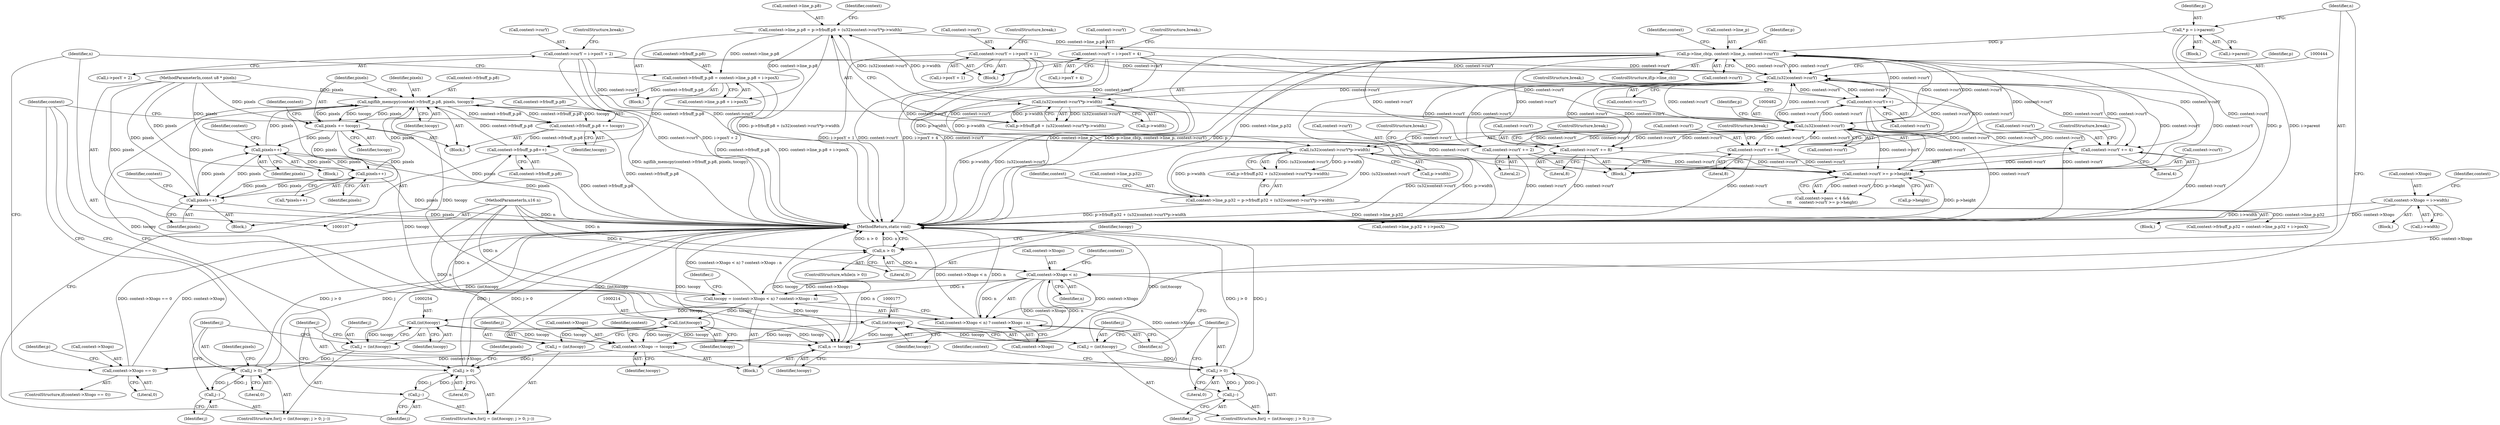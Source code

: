 digraph "0_ngiflib_37d939a6f511d16d4c95678025c235fe62e6417a_0@API" {
"1000152" [label="(Call,ngiflib_memcpy(context->frbuff_p.p8, pixels, tocopy))"];
"1000163" [label="(Call,context->frbuff_p.p8 += tocopy)"];
"1000152" [label="(Call,ngiflib_memcpy(context->frbuff_p.p8, pixels, tocopy))"];
"1000451" [label="(Call,context->frbuff_p.p8 = context->line_p.p8 + i->posX)"];
"1000430" [label="(Call,context->line_p.p8 = p->frbuff.p8 + (u32)context->curY*p->width)"];
"1000442" [label="(Call,(u32)context->curY*p->width)"];
"1000443" [label="(Call,(u32)context->curY)"];
"1000330" [label="(Call,context->curY++)"];
"1000481" [label="(Call,(u32)context->curY)"];
"1000350" [label="(Call,context->curY += 4)"];
"1000309" [label="(Call,p->line_cb(p, context->line_p, context->curY))"];
"1000115" [label="(Call,* p = i->parent)"];
"1000468" [label="(Call,context->line_p.p32 = p->frbuff.p32 + (u32)context->curY*p->width)"];
"1000480" [label="(Call,(u32)context->curY*p->width)"];
"1000391" [label="(Call,context->curY = i->posY + 4)"];
"1000413" [label="(Call,context->curY = i->posY + 1)"];
"1000402" [label="(Call,context->curY = i->posY + 2)"];
"1000336" [label="(Call,context->curY += 8)"];
"1000376" [label="(Call,context->curY >= p->height)"];
"1000343" [label="(Call,context->curY += 8)"];
"1000357" [label="(Call,context->curY += 2)"];
"1000242" [label="(Call,context->frbuff_p.p8++)"];
"1000285" [label="(Call,pixels++)"];
"1000198" [label="(Call,pixels++)"];
"1000240" [label="(Call,pixels++)"];
"1000160" [label="(Call,pixels += tocopy)"];
"1000110" [label="(MethodParameterIn,const u8 * pixels)"];
"1000125" [label="(Call,tocopy = (context->Xtogo < n) ? context->Xtogo : n)"];
"1000128" [label="(Call,context->Xtogo < n)"];
"1000317" [label="(Call,context->Xtogo = i->width)"];
"1000299" [label="(Call,context->Xtogo == 0)"];
"1000293" [label="(Call,context->Xtogo -= tocopy)"];
"1000176" [label="(Call,(int)tocopy)"];
"1000253" [label="(Call,(int)tocopy)"];
"1000213" [label="(Call,(int)tocopy)"];
"1000121" [label="(Call,n > 0)"];
"1000504" [label="(Call,n -= tocopy)"];
"1000111" [label="(MethodParameterIn,u16 n)"];
"1000174" [label="(Call,j = (int)tocopy)"];
"1000179" [label="(Call,j > 0)"];
"1000182" [label="(Call,j--)"];
"1000211" [label="(Call,j = (int)tocopy)"];
"1000216" [label="(Call,j > 0)"];
"1000219" [label="(Call,j--)"];
"1000251" [label="(Call,j = (int)tocopy)"];
"1000256" [label="(Call,j > 0)"];
"1000259" [label="(Call,j--)"];
"1000127" [label="(Call,(context->Xtogo < n) ? context->Xtogo : n)"];
"1000481" [label="(Call,(u32)context->curY)"];
"1000303" [label="(Literal,0)"];
"1000451" [label="(Call,context->frbuff_p.p8 = context->line_p.p8 + i->posX)"];
"1000400" [label="(ControlStructure,break;)"];
"1000125" [label="(Call,tocopy = (context->Xtogo < n) ? context->Xtogo : n)"];
"1000219" [label="(Call,j--)"];
"1000305" [label="(ControlStructure,if(p->line_cb))"];
"1000115" [label="(Call,* p = i->parent)"];
"1000350" [label="(Call,context->curY += 4)"];
"1000261" [label="(Block,)"];
"1000164" [label="(Call,context->frbuff_p.p8)"];
"1000492" [label="(Identifier,context)"];
"1000448" [label="(Call,p->width)"];
"1000336" [label="(Call,context->curY += 8)"];
"1000389" [label="(Block,)"];
"1000166" [label="(Identifier,context)"];
"1000354" [label="(Literal,4)"];
"1000123" [label="(Literal,0)"];
"1000495" [label="(Call,context->line_p.p32 + i->posX)"];
"1000445" [label="(Call,context->curY)"];
"1000417" [label="(Call,i->posY + 1)"];
"1000480" [label="(Call,(u32)context->curY*p->width)"];
"1000457" [label="(Call,context->line_p.p8 + i->posX)"];
"1000220" [label="(Identifier,j)"];
"1000265" [label="(Identifier,pixels)"];
"1000111" [label="(MethodParameterIn,u16 n)"];
"1000483" [label="(Call,context->curY)"];
"1000449" [label="(Identifier,p)"];
"1000328" [label="(Block,)"];
"1000176" [label="(Call,(int)tocopy)"];
"1000314" [label="(Call,context->curY)"];
"1000190" [label="(Identifier,context)"];
"1000506" [label="(Identifier,tocopy)"];
"1000243" [label="(Call,context->frbuff_p.p8)"];
"1000507" [label="(MethodReturn,static void)"];
"1000241" [label="(Identifier,pixels)"];
"1000318" [label="(Call,context->Xtogo)"];
"1000252" [label="(Identifier,j)"];
"1000341" [label="(ControlStructure,break;)"];
"1000377" [label="(Call,context->curY)"];
"1000127" [label="(Call,(context->Xtogo < n) ? context->Xtogo : n)"];
"1000487" [label="(Identifier,p)"];
"1000129" [label="(Call,context->Xtogo)"];
"1000307" [label="(Identifier,p)"];
"1000300" [label="(Call,context->Xtogo)"];
"1000198" [label="(Call,pixels++)"];
"1000160" [label="(Call,pixels += tocopy)"];
"1000337" [label="(Call,context->curY)"];
"1000197" [label="(Call,*pixels++)"];
"1000152" [label="(Call,ngiflib_memcpy(context->frbuff_p.p8, pixels, tocopy))"];
"1000258" [label="(Literal,0)"];
"1000182" [label="(Call,j--)"];
"1000334" [label="(ControlStructure,break;)"];
"1000180" [label="(Identifier,j)"];
"1000212" [label="(Identifier,j)"];
"1000260" [label="(Identifier,j)"];
"1000311" [label="(Call,context->line_p)"];
"1000297" [label="(Identifier,tocopy)"];
"1000218" [label="(Literal,0)"];
"1000330" [label="(Call,context->curY++)"];
"1000285" [label="(Call,pixels++)"];
"1000121" [label="(Call,n > 0)"];
"1000505" [label="(Identifier,n)"];
"1000430" [label="(Call,context->line_p.p8 = p->frbuff.p8 + (u32)context->curY*p->width)"];
"1000215" [label="(Identifier,tocopy)"];
"1000179" [label="(Call,j > 0)"];
"1000159" [label="(Identifier,tocopy)"];
"1000245" [label="(Identifier,context)"];
"1000162" [label="(Identifier,tocopy)"];
"1000225" [label="(Identifier,pixels)"];
"1000422" [label="(ControlStructure,break;)"];
"1000344" [label="(Call,context->curY)"];
"1000253" [label="(Call,(int)tocopy)"];
"1000257" [label="(Identifier,j)"];
"1000242" [label="(Call,context->frbuff_p.p8++)"];
"1000175" [label="(Identifier,j)"];
"1000295" [label="(Identifier,context)"];
"1000442" [label="(Call,(u32)context->curY*p->width)"];
"1000347" [label="(Literal,8)"];
"1000151" [label="(Block,)"];
"1000343" [label="(Call,context->curY += 8)"];
"1000132" [label="(Identifier,n)"];
"1000217" [label="(Identifier,j)"];
"1000370" [label="(Call,context->pass < 4 &&\n\t\t\t      context->curY >= p->height)"];
"1000251" [label="(Call,j = (int)tocopy)"];
"1000304" [label="(Block,)"];
"1000169" [label="(Identifier,tocopy)"];
"1000411" [label="(ControlStructure,break;)"];
"1000429" [label="(Block,)"];
"1000486" [label="(Call,p->width)"];
"1000134" [label="(Identifier,context)"];
"1000348" [label="(ControlStructure,break;)"];
"1000392" [label="(Call,context->curY)"];
"1000290" [label="(Identifier,context)"];
"1000174" [label="(Call,j = (int)tocopy)"];
"1000310" [label="(Identifier,p)"];
"1000250" [label="(ControlStructure,for(j = (int)tocopy; j > 0; j--))"];
"1000293" [label="(Call,context->Xtogo -= tocopy)"];
"1000141" [label="(Identifier,i)"];
"1000452" [label="(Call,context->frbuff_p.p8)"];
"1000454" [label="(Identifier,context)"];
"1000403" [label="(Call,context->curY)"];
"1000255" [label="(Identifier,tocopy)"];
"1000110" [label="(MethodParameterIn,const u8 * pixels)"];
"1000395" [label="(Call,i->posY + 4)"];
"1000173" [label="(ControlStructure,for(j = (int)tocopy; j > 0; j--))"];
"1000351" [label="(Call,context->curY)"];
"1000361" [label="(Literal,2)"];
"1000391" [label="(Call,context->curY = i->posY + 4)"];
"1000467" [label="(Block,)"];
"1000120" [label="(ControlStructure,while(n > 0))"];
"1000124" [label="(Block,)"];
"1000294" [label="(Call,context->Xtogo)"];
"1000158" [label="(Identifier,pixels)"];
"1000210" [label="(ControlStructure,for(j = (int)tocopy; j > 0; j--))"];
"1000321" [label="(Call,i->width)"];
"1000402" [label="(Call,context->curY = i->posY + 2)"];
"1000199" [label="(Identifier,pixels)"];
"1000309" [label="(Call,p->line_cb(p, context->line_p, context->curY))"];
"1000286" [label="(Identifier,pixels)"];
"1000319" [label="(Identifier,context)"];
"1000326" [label="(Identifier,context)"];
"1000331" [label="(Call,context->curY)"];
"1000357" [label="(Call,context->curY += 2)"];
"1000468" [label="(Call,context->line_p.p32 = p->frbuff.p32 + (u32)context->curY*p->width)"];
"1000406" [label="(Call,i->posY + 2)"];
"1000211" [label="(Call,j = (int)tocopy)"];
"1000112" [label="(Block,)"];
"1000161" [label="(Identifier,pixels)"];
"1000178" [label="(Identifier,tocopy)"];
"1000376" [label="(Call,context->curY >= p->height)"];
"1000216" [label="(Call,j > 0)"];
"1000298" [label="(ControlStructure,if(context->Xtogo == 0))"];
"1000443" [label="(Call,(u32)context->curY)"];
"1000136" [label="(Identifier,n)"];
"1000413" [label="(Call,context->curY = i->posY + 1)"];
"1000163" [label="(Call,context->frbuff_p.p8 += tocopy)"];
"1000299" [label="(Call,context->Xtogo == 0)"];
"1000116" [label="(Identifier,p)"];
"1000317" [label="(Call,context->Xtogo = i->width)"];
"1000128" [label="(Call,context->Xtogo < n)"];
"1000474" [label="(Call,p->frbuff.p32 + (u32)context->curY*p->width)"];
"1000221" [label="(Block,)"];
"1000133" [label="(Call,context->Xtogo)"];
"1000126" [label="(Identifier,tocopy)"];
"1000153" [label="(Call,context->frbuff_p.p8)"];
"1000340" [label="(Literal,8)"];
"1000301" [label="(Identifier,context)"];
"1000117" [label="(Call,i->parent)"];
"1000414" [label="(Call,context->curY)"];
"1000358" [label="(Call,context->curY)"];
"1000362" [label="(ControlStructure,break;)"];
"1000355" [label="(ControlStructure,break;)"];
"1000380" [label="(Call,p->height)"];
"1000183" [label="(Identifier,j)"];
"1000213" [label="(Call,(int)tocopy)"];
"1000181" [label="(Literal,0)"];
"1000431" [label="(Call,context->line_p.p8)"];
"1000489" [label="(Call,context->frbuff_p.p32 = context->line_p.p32 + i->posX)"];
"1000504" [label="(Call,n -= tocopy)"];
"1000122" [label="(Identifier,n)"];
"1000469" [label="(Call,context->line_p.p32)"];
"1000256" [label="(Call,j > 0)"];
"1000259" [label="(Call,j--)"];
"1000436" [label="(Call,p->frbuff.p8 + (u32)context->curY*p->width)"];
"1000240" [label="(Call,pixels++)"];
"1000152" -> "1000151"  [label="AST: "];
"1000152" -> "1000159"  [label="CFG: "];
"1000153" -> "1000152"  [label="AST: "];
"1000158" -> "1000152"  [label="AST: "];
"1000159" -> "1000152"  [label="AST: "];
"1000161" -> "1000152"  [label="CFG: "];
"1000152" -> "1000507"  [label="DDG: ngiflib_memcpy(context->frbuff_p.p8, pixels, tocopy)"];
"1000163" -> "1000152"  [label="DDG: context->frbuff_p.p8"];
"1000451" -> "1000152"  [label="DDG: context->frbuff_p.p8"];
"1000242" -> "1000152"  [label="DDG: context->frbuff_p.p8"];
"1000285" -> "1000152"  [label="DDG: pixels"];
"1000198" -> "1000152"  [label="DDG: pixels"];
"1000240" -> "1000152"  [label="DDG: pixels"];
"1000160" -> "1000152"  [label="DDG: pixels"];
"1000110" -> "1000152"  [label="DDG: pixels"];
"1000125" -> "1000152"  [label="DDG: tocopy"];
"1000152" -> "1000160"  [label="DDG: tocopy"];
"1000152" -> "1000160"  [label="DDG: pixels"];
"1000152" -> "1000163"  [label="DDG: tocopy"];
"1000152" -> "1000163"  [label="DDG: context->frbuff_p.p8"];
"1000152" -> "1000293"  [label="DDG: tocopy"];
"1000152" -> "1000504"  [label="DDG: tocopy"];
"1000163" -> "1000151"  [label="AST: "];
"1000163" -> "1000169"  [label="CFG: "];
"1000164" -> "1000163"  [label="AST: "];
"1000169" -> "1000163"  [label="AST: "];
"1000295" -> "1000163"  [label="CFG: "];
"1000163" -> "1000507"  [label="DDG: context->frbuff_p.p8"];
"1000163" -> "1000242"  [label="DDG: context->frbuff_p.p8"];
"1000451" -> "1000429"  [label="AST: "];
"1000451" -> "1000457"  [label="CFG: "];
"1000452" -> "1000451"  [label="AST: "];
"1000457" -> "1000451"  [label="AST: "];
"1000505" -> "1000451"  [label="CFG: "];
"1000451" -> "1000507"  [label="DDG: context->line_p.p8 + i->posX"];
"1000451" -> "1000507"  [label="DDG: context->frbuff_p.p8"];
"1000451" -> "1000242"  [label="DDG: context->frbuff_p.p8"];
"1000430" -> "1000451"  [label="DDG: context->line_p.p8"];
"1000430" -> "1000429"  [label="AST: "];
"1000430" -> "1000436"  [label="CFG: "];
"1000431" -> "1000430"  [label="AST: "];
"1000436" -> "1000430"  [label="AST: "];
"1000454" -> "1000430"  [label="CFG: "];
"1000430" -> "1000507"  [label="DDG: p->frbuff.p8 + (u32)context->curY*p->width"];
"1000430" -> "1000309"  [label="DDG: context->line_p.p8"];
"1000442" -> "1000430"  [label="DDG: (u32)context->curY"];
"1000442" -> "1000430"  [label="DDG: p->width"];
"1000430" -> "1000457"  [label="DDG: context->line_p.p8"];
"1000442" -> "1000436"  [label="AST: "];
"1000442" -> "1000448"  [label="CFG: "];
"1000443" -> "1000442"  [label="AST: "];
"1000448" -> "1000442"  [label="AST: "];
"1000436" -> "1000442"  [label="CFG: "];
"1000442" -> "1000507"  [label="DDG: (u32)context->curY"];
"1000442" -> "1000507"  [label="DDG: p->width"];
"1000442" -> "1000436"  [label="DDG: (u32)context->curY"];
"1000442" -> "1000436"  [label="DDG: p->width"];
"1000443" -> "1000442"  [label="DDG: context->curY"];
"1000480" -> "1000442"  [label="DDG: p->width"];
"1000442" -> "1000480"  [label="DDG: p->width"];
"1000443" -> "1000445"  [label="CFG: "];
"1000444" -> "1000443"  [label="AST: "];
"1000445" -> "1000443"  [label="AST: "];
"1000449" -> "1000443"  [label="CFG: "];
"1000443" -> "1000507"  [label="DDG: context->curY"];
"1000443" -> "1000309"  [label="DDG: context->curY"];
"1000443" -> "1000330"  [label="DDG: context->curY"];
"1000443" -> "1000336"  [label="DDG: context->curY"];
"1000443" -> "1000343"  [label="DDG: context->curY"];
"1000443" -> "1000350"  [label="DDG: context->curY"];
"1000443" -> "1000357"  [label="DDG: context->curY"];
"1000443" -> "1000376"  [label="DDG: context->curY"];
"1000330" -> "1000443"  [label="DDG: context->curY"];
"1000350" -> "1000443"  [label="DDG: context->curY"];
"1000391" -> "1000443"  [label="DDG: context->curY"];
"1000481" -> "1000443"  [label="DDG: context->curY"];
"1000413" -> "1000443"  [label="DDG: context->curY"];
"1000402" -> "1000443"  [label="DDG: context->curY"];
"1000309" -> "1000443"  [label="DDG: context->curY"];
"1000336" -> "1000443"  [label="DDG: context->curY"];
"1000376" -> "1000443"  [label="DDG: context->curY"];
"1000343" -> "1000443"  [label="DDG: context->curY"];
"1000357" -> "1000443"  [label="DDG: context->curY"];
"1000443" -> "1000481"  [label="DDG: context->curY"];
"1000330" -> "1000328"  [label="AST: "];
"1000330" -> "1000331"  [label="CFG: "];
"1000331" -> "1000330"  [label="AST: "];
"1000334" -> "1000330"  [label="CFG: "];
"1000330" -> "1000507"  [label="DDG: context->curY"];
"1000481" -> "1000330"  [label="DDG: context->curY"];
"1000309" -> "1000330"  [label="DDG: context->curY"];
"1000330" -> "1000376"  [label="DDG: context->curY"];
"1000330" -> "1000481"  [label="DDG: context->curY"];
"1000481" -> "1000480"  [label="AST: "];
"1000481" -> "1000483"  [label="CFG: "];
"1000482" -> "1000481"  [label="AST: "];
"1000483" -> "1000481"  [label="AST: "];
"1000487" -> "1000481"  [label="CFG: "];
"1000481" -> "1000507"  [label="DDG: context->curY"];
"1000481" -> "1000309"  [label="DDG: context->curY"];
"1000481" -> "1000336"  [label="DDG: context->curY"];
"1000481" -> "1000343"  [label="DDG: context->curY"];
"1000481" -> "1000350"  [label="DDG: context->curY"];
"1000481" -> "1000357"  [label="DDG: context->curY"];
"1000481" -> "1000376"  [label="DDG: context->curY"];
"1000481" -> "1000480"  [label="DDG: context->curY"];
"1000350" -> "1000481"  [label="DDG: context->curY"];
"1000391" -> "1000481"  [label="DDG: context->curY"];
"1000413" -> "1000481"  [label="DDG: context->curY"];
"1000402" -> "1000481"  [label="DDG: context->curY"];
"1000309" -> "1000481"  [label="DDG: context->curY"];
"1000336" -> "1000481"  [label="DDG: context->curY"];
"1000376" -> "1000481"  [label="DDG: context->curY"];
"1000343" -> "1000481"  [label="DDG: context->curY"];
"1000357" -> "1000481"  [label="DDG: context->curY"];
"1000350" -> "1000328"  [label="AST: "];
"1000350" -> "1000354"  [label="CFG: "];
"1000351" -> "1000350"  [label="AST: "];
"1000354" -> "1000350"  [label="AST: "];
"1000355" -> "1000350"  [label="CFG: "];
"1000350" -> "1000507"  [label="DDG: context->curY"];
"1000309" -> "1000350"  [label="DDG: context->curY"];
"1000350" -> "1000376"  [label="DDG: context->curY"];
"1000309" -> "1000305"  [label="AST: "];
"1000309" -> "1000314"  [label="CFG: "];
"1000310" -> "1000309"  [label="AST: "];
"1000311" -> "1000309"  [label="AST: "];
"1000314" -> "1000309"  [label="AST: "];
"1000319" -> "1000309"  [label="CFG: "];
"1000309" -> "1000507"  [label="DDG: p"];
"1000309" -> "1000507"  [label="DDG: p->line_cb(p, context->line_p, context->curY)"];
"1000309" -> "1000507"  [label="DDG: context->line_p"];
"1000115" -> "1000309"  [label="DDG: p"];
"1000468" -> "1000309"  [label="DDG: context->line_p.p32"];
"1000309" -> "1000336"  [label="DDG: context->curY"];
"1000309" -> "1000343"  [label="DDG: context->curY"];
"1000309" -> "1000357"  [label="DDG: context->curY"];
"1000309" -> "1000376"  [label="DDG: context->curY"];
"1000115" -> "1000112"  [label="AST: "];
"1000115" -> "1000117"  [label="CFG: "];
"1000116" -> "1000115"  [label="AST: "];
"1000117" -> "1000115"  [label="AST: "];
"1000122" -> "1000115"  [label="CFG: "];
"1000115" -> "1000507"  [label="DDG: i->parent"];
"1000115" -> "1000507"  [label="DDG: p"];
"1000468" -> "1000467"  [label="AST: "];
"1000468" -> "1000474"  [label="CFG: "];
"1000469" -> "1000468"  [label="AST: "];
"1000474" -> "1000468"  [label="AST: "];
"1000492" -> "1000468"  [label="CFG: "];
"1000468" -> "1000507"  [label="DDG: p->frbuff.p32 + (u32)context->curY*p->width"];
"1000480" -> "1000468"  [label="DDG: (u32)context->curY"];
"1000480" -> "1000468"  [label="DDG: p->width"];
"1000468" -> "1000489"  [label="DDG: context->line_p.p32"];
"1000468" -> "1000495"  [label="DDG: context->line_p.p32"];
"1000480" -> "1000474"  [label="AST: "];
"1000480" -> "1000486"  [label="CFG: "];
"1000486" -> "1000480"  [label="AST: "];
"1000474" -> "1000480"  [label="CFG: "];
"1000480" -> "1000507"  [label="DDG: p->width"];
"1000480" -> "1000507"  [label="DDG: (u32)context->curY"];
"1000480" -> "1000474"  [label="DDG: (u32)context->curY"];
"1000480" -> "1000474"  [label="DDG: p->width"];
"1000391" -> "1000389"  [label="AST: "];
"1000391" -> "1000395"  [label="CFG: "];
"1000392" -> "1000391"  [label="AST: "];
"1000395" -> "1000391"  [label="AST: "];
"1000400" -> "1000391"  [label="CFG: "];
"1000391" -> "1000507"  [label="DDG: context->curY"];
"1000391" -> "1000507"  [label="DDG: i->posY + 4"];
"1000391" -> "1000376"  [label="DDG: context->curY"];
"1000413" -> "1000389"  [label="AST: "];
"1000413" -> "1000417"  [label="CFG: "];
"1000414" -> "1000413"  [label="AST: "];
"1000417" -> "1000413"  [label="AST: "];
"1000422" -> "1000413"  [label="CFG: "];
"1000413" -> "1000507"  [label="DDG: context->curY"];
"1000413" -> "1000507"  [label="DDG: i->posY + 1"];
"1000413" -> "1000376"  [label="DDG: context->curY"];
"1000402" -> "1000389"  [label="AST: "];
"1000402" -> "1000406"  [label="CFG: "];
"1000403" -> "1000402"  [label="AST: "];
"1000406" -> "1000402"  [label="AST: "];
"1000411" -> "1000402"  [label="CFG: "];
"1000402" -> "1000507"  [label="DDG: context->curY"];
"1000402" -> "1000507"  [label="DDG: i->posY + 2"];
"1000402" -> "1000376"  [label="DDG: context->curY"];
"1000336" -> "1000328"  [label="AST: "];
"1000336" -> "1000340"  [label="CFG: "];
"1000337" -> "1000336"  [label="AST: "];
"1000340" -> "1000336"  [label="AST: "];
"1000341" -> "1000336"  [label="CFG: "];
"1000336" -> "1000507"  [label="DDG: context->curY"];
"1000336" -> "1000376"  [label="DDG: context->curY"];
"1000376" -> "1000370"  [label="AST: "];
"1000376" -> "1000380"  [label="CFG: "];
"1000377" -> "1000376"  [label="AST: "];
"1000380" -> "1000376"  [label="AST: "];
"1000370" -> "1000376"  [label="CFG: "];
"1000376" -> "1000507"  [label="DDG: p->height"];
"1000376" -> "1000370"  [label="DDG: context->curY"];
"1000376" -> "1000370"  [label="DDG: p->height"];
"1000343" -> "1000376"  [label="DDG: context->curY"];
"1000357" -> "1000376"  [label="DDG: context->curY"];
"1000343" -> "1000328"  [label="AST: "];
"1000343" -> "1000347"  [label="CFG: "];
"1000344" -> "1000343"  [label="AST: "];
"1000347" -> "1000343"  [label="AST: "];
"1000348" -> "1000343"  [label="CFG: "];
"1000343" -> "1000507"  [label="DDG: context->curY"];
"1000357" -> "1000328"  [label="AST: "];
"1000357" -> "1000361"  [label="CFG: "];
"1000358" -> "1000357"  [label="AST: "];
"1000361" -> "1000357"  [label="AST: "];
"1000362" -> "1000357"  [label="CFG: "];
"1000357" -> "1000507"  [label="DDG: context->curY"];
"1000242" -> "1000221"  [label="AST: "];
"1000242" -> "1000243"  [label="CFG: "];
"1000243" -> "1000242"  [label="AST: "];
"1000220" -> "1000242"  [label="CFG: "];
"1000242" -> "1000507"  [label="DDG: context->frbuff_p.p8"];
"1000285" -> "1000261"  [label="AST: "];
"1000285" -> "1000286"  [label="CFG: "];
"1000286" -> "1000285"  [label="AST: "];
"1000290" -> "1000285"  [label="CFG: "];
"1000285" -> "1000507"  [label="DDG: pixels"];
"1000285" -> "1000198"  [label="DDG: pixels"];
"1000285" -> "1000240"  [label="DDG: pixels"];
"1000198" -> "1000285"  [label="DDG: pixels"];
"1000240" -> "1000285"  [label="DDG: pixels"];
"1000160" -> "1000285"  [label="DDG: pixels"];
"1000110" -> "1000285"  [label="DDG: pixels"];
"1000198" -> "1000197"  [label="AST: "];
"1000198" -> "1000199"  [label="CFG: "];
"1000199" -> "1000198"  [label="AST: "];
"1000197" -> "1000198"  [label="CFG: "];
"1000198" -> "1000507"  [label="DDG: pixels"];
"1000240" -> "1000198"  [label="DDG: pixels"];
"1000160" -> "1000198"  [label="DDG: pixels"];
"1000110" -> "1000198"  [label="DDG: pixels"];
"1000198" -> "1000240"  [label="DDG: pixels"];
"1000240" -> "1000221"  [label="AST: "];
"1000240" -> "1000241"  [label="CFG: "];
"1000241" -> "1000240"  [label="AST: "];
"1000245" -> "1000240"  [label="CFG: "];
"1000240" -> "1000507"  [label="DDG: pixels"];
"1000160" -> "1000240"  [label="DDG: pixels"];
"1000110" -> "1000240"  [label="DDG: pixels"];
"1000160" -> "1000151"  [label="AST: "];
"1000160" -> "1000162"  [label="CFG: "];
"1000161" -> "1000160"  [label="AST: "];
"1000162" -> "1000160"  [label="AST: "];
"1000166" -> "1000160"  [label="CFG: "];
"1000160" -> "1000507"  [label="DDG: pixels"];
"1000110" -> "1000160"  [label="DDG: pixels"];
"1000110" -> "1000107"  [label="AST: "];
"1000110" -> "1000507"  [label="DDG: pixels"];
"1000125" -> "1000124"  [label="AST: "];
"1000125" -> "1000127"  [label="CFG: "];
"1000126" -> "1000125"  [label="AST: "];
"1000127" -> "1000125"  [label="AST: "];
"1000141" -> "1000125"  [label="CFG: "];
"1000125" -> "1000507"  [label="DDG: (context->Xtogo < n) ? context->Xtogo : n"];
"1000128" -> "1000125"  [label="DDG: context->Xtogo"];
"1000128" -> "1000125"  [label="DDG: n"];
"1000111" -> "1000125"  [label="DDG: n"];
"1000125" -> "1000176"  [label="DDG: tocopy"];
"1000125" -> "1000213"  [label="DDG: tocopy"];
"1000125" -> "1000253"  [label="DDG: tocopy"];
"1000128" -> "1000127"  [label="AST: "];
"1000128" -> "1000132"  [label="CFG: "];
"1000129" -> "1000128"  [label="AST: "];
"1000132" -> "1000128"  [label="AST: "];
"1000134" -> "1000128"  [label="CFG: "];
"1000136" -> "1000128"  [label="CFG: "];
"1000317" -> "1000128"  [label="DDG: context->Xtogo"];
"1000299" -> "1000128"  [label="DDG: context->Xtogo"];
"1000121" -> "1000128"  [label="DDG: n"];
"1000111" -> "1000128"  [label="DDG: n"];
"1000128" -> "1000127"  [label="DDG: context->Xtogo"];
"1000128" -> "1000127"  [label="DDG: n"];
"1000128" -> "1000293"  [label="DDG: context->Xtogo"];
"1000128" -> "1000504"  [label="DDG: n"];
"1000317" -> "1000304"  [label="AST: "];
"1000317" -> "1000321"  [label="CFG: "];
"1000318" -> "1000317"  [label="AST: "];
"1000321" -> "1000317"  [label="AST: "];
"1000326" -> "1000317"  [label="CFG: "];
"1000317" -> "1000507"  [label="DDG: context->Xtogo"];
"1000317" -> "1000507"  [label="DDG: i->width"];
"1000299" -> "1000298"  [label="AST: "];
"1000299" -> "1000303"  [label="CFG: "];
"1000300" -> "1000299"  [label="AST: "];
"1000303" -> "1000299"  [label="AST: "];
"1000307" -> "1000299"  [label="CFG: "];
"1000505" -> "1000299"  [label="CFG: "];
"1000299" -> "1000507"  [label="DDG: context->Xtogo == 0"];
"1000299" -> "1000507"  [label="DDG: context->Xtogo"];
"1000293" -> "1000299"  [label="DDG: context->Xtogo"];
"1000293" -> "1000124"  [label="AST: "];
"1000293" -> "1000297"  [label="CFG: "];
"1000294" -> "1000293"  [label="AST: "];
"1000297" -> "1000293"  [label="AST: "];
"1000301" -> "1000293"  [label="CFG: "];
"1000293" -> "1000507"  [label="DDG: tocopy"];
"1000176" -> "1000293"  [label="DDG: tocopy"];
"1000253" -> "1000293"  [label="DDG: tocopy"];
"1000213" -> "1000293"  [label="DDG: tocopy"];
"1000176" -> "1000174"  [label="AST: "];
"1000176" -> "1000178"  [label="CFG: "];
"1000177" -> "1000176"  [label="AST: "];
"1000178" -> "1000176"  [label="AST: "];
"1000174" -> "1000176"  [label="CFG: "];
"1000176" -> "1000174"  [label="DDG: tocopy"];
"1000176" -> "1000504"  [label="DDG: tocopy"];
"1000253" -> "1000251"  [label="AST: "];
"1000253" -> "1000255"  [label="CFG: "];
"1000254" -> "1000253"  [label="AST: "];
"1000255" -> "1000253"  [label="AST: "];
"1000251" -> "1000253"  [label="CFG: "];
"1000253" -> "1000251"  [label="DDG: tocopy"];
"1000253" -> "1000504"  [label="DDG: tocopy"];
"1000213" -> "1000211"  [label="AST: "];
"1000213" -> "1000215"  [label="CFG: "];
"1000214" -> "1000213"  [label="AST: "];
"1000215" -> "1000213"  [label="AST: "];
"1000211" -> "1000213"  [label="CFG: "];
"1000213" -> "1000211"  [label="DDG: tocopy"];
"1000213" -> "1000504"  [label="DDG: tocopy"];
"1000121" -> "1000120"  [label="AST: "];
"1000121" -> "1000123"  [label="CFG: "];
"1000122" -> "1000121"  [label="AST: "];
"1000123" -> "1000121"  [label="AST: "];
"1000126" -> "1000121"  [label="CFG: "];
"1000507" -> "1000121"  [label="CFG: "];
"1000121" -> "1000507"  [label="DDG: n > 0"];
"1000121" -> "1000507"  [label="DDG: n"];
"1000504" -> "1000121"  [label="DDG: n"];
"1000111" -> "1000121"  [label="DDG: n"];
"1000504" -> "1000124"  [label="AST: "];
"1000504" -> "1000506"  [label="CFG: "];
"1000505" -> "1000504"  [label="AST: "];
"1000506" -> "1000504"  [label="AST: "];
"1000122" -> "1000504"  [label="CFG: "];
"1000504" -> "1000507"  [label="DDG: tocopy"];
"1000111" -> "1000504"  [label="DDG: n"];
"1000111" -> "1000107"  [label="AST: "];
"1000111" -> "1000507"  [label="DDG: n"];
"1000111" -> "1000127"  [label="DDG: n"];
"1000174" -> "1000173"  [label="AST: "];
"1000175" -> "1000174"  [label="AST: "];
"1000180" -> "1000174"  [label="CFG: "];
"1000174" -> "1000507"  [label="DDG: (int)tocopy"];
"1000174" -> "1000179"  [label="DDG: j"];
"1000179" -> "1000173"  [label="AST: "];
"1000179" -> "1000181"  [label="CFG: "];
"1000180" -> "1000179"  [label="AST: "];
"1000181" -> "1000179"  [label="AST: "];
"1000190" -> "1000179"  [label="CFG: "];
"1000295" -> "1000179"  [label="CFG: "];
"1000179" -> "1000507"  [label="DDG: j > 0"];
"1000179" -> "1000507"  [label="DDG: j"];
"1000182" -> "1000179"  [label="DDG: j"];
"1000179" -> "1000182"  [label="DDG: j"];
"1000182" -> "1000173"  [label="AST: "];
"1000182" -> "1000183"  [label="CFG: "];
"1000183" -> "1000182"  [label="AST: "];
"1000180" -> "1000182"  [label="CFG: "];
"1000211" -> "1000210"  [label="AST: "];
"1000212" -> "1000211"  [label="AST: "];
"1000217" -> "1000211"  [label="CFG: "];
"1000211" -> "1000507"  [label="DDG: (int)tocopy"];
"1000211" -> "1000216"  [label="DDG: j"];
"1000216" -> "1000210"  [label="AST: "];
"1000216" -> "1000218"  [label="CFG: "];
"1000217" -> "1000216"  [label="AST: "];
"1000218" -> "1000216"  [label="AST: "];
"1000225" -> "1000216"  [label="CFG: "];
"1000295" -> "1000216"  [label="CFG: "];
"1000216" -> "1000507"  [label="DDG: j > 0"];
"1000216" -> "1000507"  [label="DDG: j"];
"1000219" -> "1000216"  [label="DDG: j"];
"1000216" -> "1000219"  [label="DDG: j"];
"1000219" -> "1000210"  [label="AST: "];
"1000219" -> "1000220"  [label="CFG: "];
"1000220" -> "1000219"  [label="AST: "];
"1000217" -> "1000219"  [label="CFG: "];
"1000251" -> "1000250"  [label="AST: "];
"1000252" -> "1000251"  [label="AST: "];
"1000257" -> "1000251"  [label="CFG: "];
"1000251" -> "1000507"  [label="DDG: (int)tocopy"];
"1000251" -> "1000256"  [label="DDG: j"];
"1000256" -> "1000250"  [label="AST: "];
"1000256" -> "1000258"  [label="CFG: "];
"1000257" -> "1000256"  [label="AST: "];
"1000258" -> "1000256"  [label="AST: "];
"1000265" -> "1000256"  [label="CFG: "];
"1000295" -> "1000256"  [label="CFG: "];
"1000256" -> "1000507"  [label="DDG: j"];
"1000256" -> "1000507"  [label="DDG: j > 0"];
"1000259" -> "1000256"  [label="DDG: j"];
"1000256" -> "1000259"  [label="DDG: j"];
"1000259" -> "1000250"  [label="AST: "];
"1000259" -> "1000260"  [label="CFG: "];
"1000260" -> "1000259"  [label="AST: "];
"1000257" -> "1000259"  [label="CFG: "];
"1000127" -> "1000133"  [label="CFG: "];
"1000127" -> "1000136"  [label="CFG: "];
"1000133" -> "1000127"  [label="AST: "];
"1000136" -> "1000127"  [label="AST: "];
"1000127" -> "1000507"  [label="DDG: n"];
"1000127" -> "1000507"  [label="DDG: context->Xtogo < n"];
}
